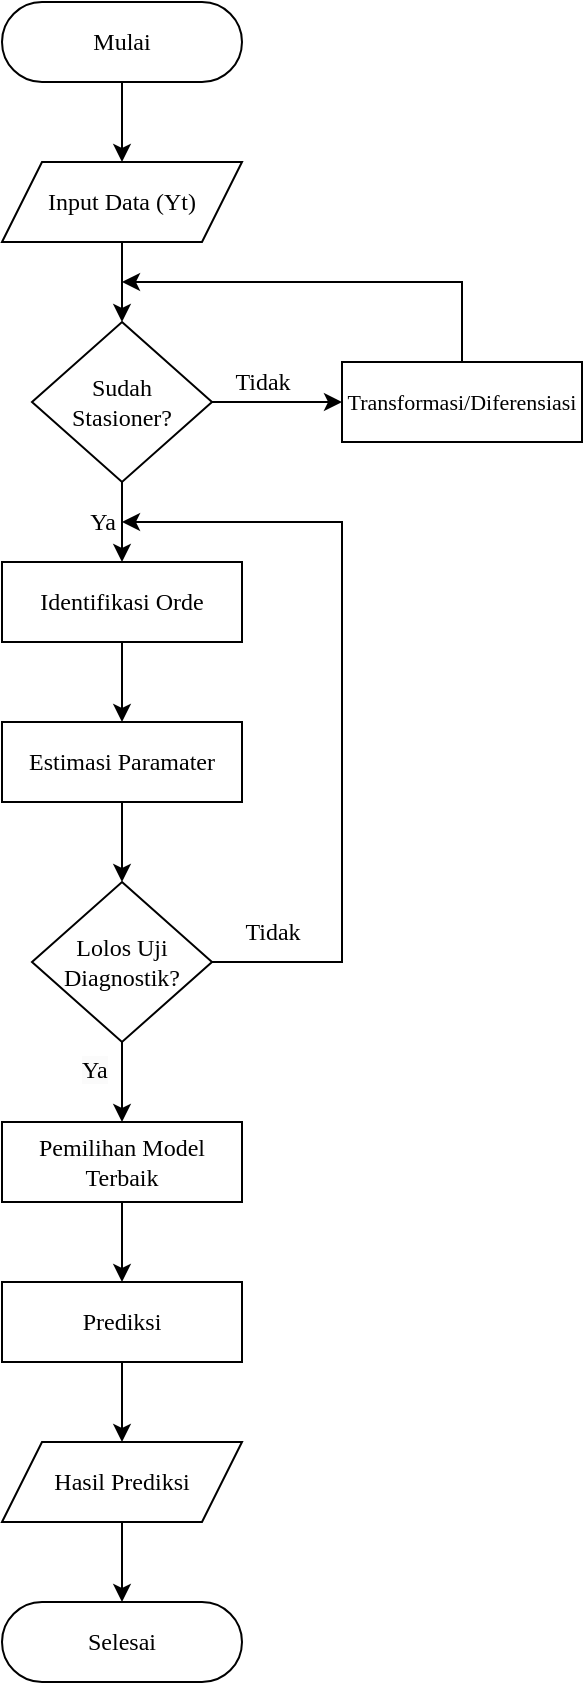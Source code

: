 <mxfile version="21.1.2" type="github">
  <diagram name="Halaman-1" id="IDPkt6IPQC_1jw6kws_v">
    <mxGraphModel dx="819" dy="399" grid="1" gridSize="10" guides="1" tooltips="1" connect="1" arrows="1" fold="1" page="1" pageScale="1" pageWidth="827" pageHeight="1169" math="0" shadow="0">
      <root>
        <mxCell id="0" />
        <mxCell id="1" parent="0" />
        <mxCell id="IdXI2zrkfBvDs6GvW4y7-14" value="" style="edgeStyle=orthogonalEdgeStyle;rounded=0;orthogonalLoop=1;jettySize=auto;html=1;" parent="1" source="IdXI2zrkfBvDs6GvW4y7-10" target="IdXI2zrkfBvDs6GvW4y7-12" edge="1">
          <mxGeometry relative="1" as="geometry" />
        </mxCell>
        <mxCell id="IdXI2zrkfBvDs6GvW4y7-10" value="&lt;font face=&quot;Times New Roman&quot;&gt;Mulai&lt;/font&gt;" style="rounded=1;whiteSpace=wrap;html=1;arcSize=50;" parent="1" vertex="1">
          <mxGeometry x="340" y="40" width="120" height="40" as="geometry" />
        </mxCell>
        <mxCell id="IdXI2zrkfBvDs6GvW4y7-16" value="" style="edgeStyle=orthogonalEdgeStyle;rounded=0;orthogonalLoop=1;jettySize=auto;html=1;" parent="1" source="IdXI2zrkfBvDs6GvW4y7-12" target="IdXI2zrkfBvDs6GvW4y7-15" edge="1">
          <mxGeometry relative="1" as="geometry" />
        </mxCell>
        <mxCell id="IdXI2zrkfBvDs6GvW4y7-12" value="&lt;font face=&quot;Times New Roman&quot;&gt;Input Data (Yt)&lt;/font&gt;" style="shape=parallelogram;perimeter=parallelogramPerimeter;whiteSpace=wrap;html=1;fixedSize=1;" parent="1" vertex="1">
          <mxGeometry x="340" y="120" width="120" height="40" as="geometry" />
        </mxCell>
        <mxCell id="IdXI2zrkfBvDs6GvW4y7-21" value="" style="edgeStyle=orthogonalEdgeStyle;rounded=0;orthogonalLoop=1;jettySize=auto;html=1;" parent="1" source="IdXI2zrkfBvDs6GvW4y7-15" target="IdXI2zrkfBvDs6GvW4y7-20" edge="1">
          <mxGeometry relative="1" as="geometry" />
        </mxCell>
        <mxCell id="IdXI2zrkfBvDs6GvW4y7-23" value="" style="edgeStyle=orthogonalEdgeStyle;rounded=0;orthogonalLoop=1;jettySize=auto;html=1;" parent="1" source="IdXI2zrkfBvDs6GvW4y7-15" target="IdXI2zrkfBvDs6GvW4y7-22" edge="1">
          <mxGeometry relative="1" as="geometry" />
        </mxCell>
        <mxCell id="IdXI2zrkfBvDs6GvW4y7-15" value="&lt;font face=&quot;Times New Roman&quot;&gt;Sudah&lt;br&gt;Stasioner?&lt;br&gt;&lt;/font&gt;" style="rhombus;whiteSpace=wrap;html=1;" parent="1" vertex="1">
          <mxGeometry x="355" y="200" width="90" height="80" as="geometry" />
        </mxCell>
        <mxCell id="K-xvkSlF35jEx8rKdwMI-1" style="edgeStyle=orthogonalEdgeStyle;rounded=0;orthogonalLoop=1;jettySize=auto;html=1;" edge="1" parent="1" source="IdXI2zrkfBvDs6GvW4y7-20">
          <mxGeometry relative="1" as="geometry">
            <mxPoint x="400" y="180" as="targetPoint" />
            <Array as="points">
              <mxPoint x="570" y="180" />
              <mxPoint x="400" y="180" />
            </Array>
          </mxGeometry>
        </mxCell>
        <mxCell id="IdXI2zrkfBvDs6GvW4y7-20" value="&lt;font style=&quot;font-size: 11px;&quot; face=&quot;Times New Roman&quot;&gt;Transformasi/Diferensiasi&lt;/font&gt;" style="rounded=0;whiteSpace=wrap;html=1;" parent="1" vertex="1">
          <mxGeometry x="510" y="220" width="120" height="40" as="geometry" />
        </mxCell>
        <mxCell id="IdXI2zrkfBvDs6GvW4y7-29" value="" style="edgeStyle=orthogonalEdgeStyle;rounded=0;orthogonalLoop=1;jettySize=auto;html=1;" parent="1" source="IdXI2zrkfBvDs6GvW4y7-22" target="IdXI2zrkfBvDs6GvW4y7-27" edge="1">
          <mxGeometry relative="1" as="geometry" />
        </mxCell>
        <mxCell id="IdXI2zrkfBvDs6GvW4y7-22" value="&lt;font face=&quot;Times New Roman&quot;&gt;Identifikasi Orde&lt;/font&gt;" style="rounded=0;whiteSpace=wrap;html=1;" parent="1" vertex="1">
          <mxGeometry x="340" y="320" width="120" height="40" as="geometry" />
        </mxCell>
        <mxCell id="IdXI2zrkfBvDs6GvW4y7-24" value="&lt;font face=&quot;Times New Roman&quot;&gt;Tidak&lt;/font&gt;" style="text;html=1;align=center;verticalAlign=middle;resizable=0;points=[];autosize=1;strokeColor=none;fillColor=none;" parent="1" vertex="1">
          <mxGeometry x="445" y="215" width="50" height="30" as="geometry" />
        </mxCell>
        <mxCell id="IdXI2zrkfBvDs6GvW4y7-31" value="" style="edgeStyle=orthogonalEdgeStyle;rounded=0;orthogonalLoop=1;jettySize=auto;html=1;" parent="1" source="IdXI2zrkfBvDs6GvW4y7-27" target="IdXI2zrkfBvDs6GvW4y7-30" edge="1">
          <mxGeometry relative="1" as="geometry" />
        </mxCell>
        <mxCell id="IdXI2zrkfBvDs6GvW4y7-27" value="&lt;font face=&quot;Times New Roman&quot;&gt;Estimasi Paramater&lt;/font&gt;" style="rounded=0;whiteSpace=wrap;html=1;" parent="1" vertex="1">
          <mxGeometry x="340" y="400" width="120" height="40" as="geometry" />
        </mxCell>
        <mxCell id="IdXI2zrkfBvDs6GvW4y7-34" style="edgeStyle=orthogonalEdgeStyle;rounded=0;orthogonalLoop=1;jettySize=auto;html=1;exitX=1;exitY=0.5;exitDx=0;exitDy=0;" parent="1" source="IdXI2zrkfBvDs6GvW4y7-30" edge="1">
          <mxGeometry relative="1" as="geometry">
            <mxPoint x="400" y="300" as="targetPoint" />
            <Array as="points">
              <mxPoint x="510" y="520" />
              <mxPoint x="510" y="300" />
            </Array>
          </mxGeometry>
        </mxCell>
        <mxCell id="IdXI2zrkfBvDs6GvW4y7-39" value="" style="edgeStyle=orthogonalEdgeStyle;rounded=0;orthogonalLoop=1;jettySize=auto;html=1;" parent="1" source="IdXI2zrkfBvDs6GvW4y7-30" target="IdXI2zrkfBvDs6GvW4y7-38" edge="1">
          <mxGeometry relative="1" as="geometry" />
        </mxCell>
        <mxCell id="IdXI2zrkfBvDs6GvW4y7-30" value="&lt;font face=&quot;Times New Roman&quot;&gt;Lolos Uji&lt;br&gt;Diagnostik?&lt;br&gt;&lt;/font&gt;" style="rhombus;whiteSpace=wrap;html=1;" parent="1" vertex="1">
          <mxGeometry x="355" y="480" width="90" height="80" as="geometry" />
        </mxCell>
        <mxCell id="IdXI2zrkfBvDs6GvW4y7-35" value="&lt;font face=&quot;Times New Roman&quot;&gt;Ya&lt;/font&gt;" style="text;html=1;align=center;verticalAlign=middle;resizable=0;points=[];autosize=1;strokeColor=none;fillColor=none;" parent="1" vertex="1">
          <mxGeometry x="370" y="285" width="40" height="30" as="geometry" />
        </mxCell>
        <mxCell id="IdXI2zrkfBvDs6GvW4y7-36" value="&lt;font face=&quot;Times New Roman&quot;&gt;Tidak&lt;/font&gt;" style="text;html=1;align=center;verticalAlign=middle;resizable=0;points=[];autosize=1;strokeColor=none;fillColor=none;" parent="1" vertex="1">
          <mxGeometry x="450" y="490" width="50" height="30" as="geometry" />
        </mxCell>
        <mxCell id="IdXI2zrkfBvDs6GvW4y7-37" value="&lt;span style=&quot;color: rgb(0, 0, 0); font-family: &amp;quot;Times New Roman&amp;quot;; font-size: 12px; font-style: normal; font-variant-ligatures: normal; font-variant-caps: normal; font-weight: 400; letter-spacing: normal; orphans: 2; text-align: center; text-indent: 0px; text-transform: none; widows: 2; word-spacing: 0px; -webkit-text-stroke-width: 0px; background-color: rgb(251, 251, 251); text-decoration-thickness: initial; text-decoration-style: initial; text-decoration-color: initial; float: none; display: inline !important;&quot;&gt;Ya&lt;/span&gt;" style="text;whiteSpace=wrap;html=1;" parent="1" vertex="1">
          <mxGeometry x="377.5" y="560" width="25" height="30" as="geometry" />
        </mxCell>
        <mxCell id="IdXI2zrkfBvDs6GvW4y7-43" value="" style="edgeStyle=orthogonalEdgeStyle;rounded=0;orthogonalLoop=1;jettySize=auto;html=1;" parent="1" source="IdXI2zrkfBvDs6GvW4y7-38" target="IdXI2zrkfBvDs6GvW4y7-40" edge="1">
          <mxGeometry relative="1" as="geometry" />
        </mxCell>
        <mxCell id="IdXI2zrkfBvDs6GvW4y7-38" value="&lt;font face=&quot;Times New Roman&quot;&gt;Pemilihan Model Terbaik&lt;/font&gt;" style="rounded=0;whiteSpace=wrap;html=1;" parent="1" vertex="1">
          <mxGeometry x="340" y="600" width="120" height="40" as="geometry" />
        </mxCell>
        <mxCell id="IdXI2zrkfBvDs6GvW4y7-44" value="" style="edgeStyle=orthogonalEdgeStyle;rounded=0;orthogonalLoop=1;jettySize=auto;html=1;" parent="1" source="IdXI2zrkfBvDs6GvW4y7-40" target="IdXI2zrkfBvDs6GvW4y7-42" edge="1">
          <mxGeometry relative="1" as="geometry" />
        </mxCell>
        <mxCell id="IdXI2zrkfBvDs6GvW4y7-40" value="&lt;font face=&quot;Times New Roman&quot;&gt;Prediksi&lt;/font&gt;" style="rounded=0;whiteSpace=wrap;html=1;" parent="1" vertex="1">
          <mxGeometry x="340" y="680" width="120" height="40" as="geometry" />
        </mxCell>
        <mxCell id="K-xvkSlF35jEx8rKdwMI-4" value="" style="edgeStyle=orthogonalEdgeStyle;rounded=0;orthogonalLoop=1;jettySize=auto;html=1;" edge="1" parent="1" source="IdXI2zrkfBvDs6GvW4y7-42" target="K-xvkSlF35jEx8rKdwMI-3">
          <mxGeometry relative="1" as="geometry" />
        </mxCell>
        <mxCell id="IdXI2zrkfBvDs6GvW4y7-42" value="&lt;font face=&quot;Times New Roman&quot;&gt;Hasil Prediksi&lt;/font&gt;" style="shape=parallelogram;perimeter=parallelogramPerimeter;whiteSpace=wrap;html=1;fixedSize=1;" parent="1" vertex="1">
          <mxGeometry x="340" y="760" width="120" height="40" as="geometry" />
        </mxCell>
        <mxCell id="K-xvkSlF35jEx8rKdwMI-3" value="&lt;font face=&quot;Times New Roman&quot;&gt;Selesai&lt;br&gt;&lt;/font&gt;" style="rounded=1;whiteSpace=wrap;html=1;arcSize=50;" vertex="1" parent="1">
          <mxGeometry x="340" y="840" width="120" height="40" as="geometry" />
        </mxCell>
      </root>
    </mxGraphModel>
  </diagram>
</mxfile>
